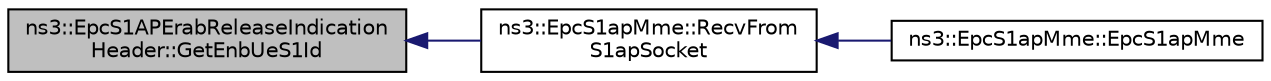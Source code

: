digraph "ns3::EpcS1APErabReleaseIndicationHeader::GetEnbUeS1Id"
{
  edge [fontname="Helvetica",fontsize="10",labelfontname="Helvetica",labelfontsize="10"];
  node [fontname="Helvetica",fontsize="10",shape=record];
  rankdir="LR";
  Node1 [label="ns3::EpcS1APErabReleaseIndication\lHeader::GetEnbUeS1Id",height=0.2,width=0.4,color="black", fillcolor="grey75", style="filled", fontcolor="black"];
  Node1 -> Node2 [dir="back",color="midnightblue",fontsize="10",style="solid"];
  Node2 [label="ns3::EpcS1apMme::RecvFrom\lS1apSocket",height=0.2,width=0.4,color="black", fillcolor="white", style="filled",URL="$d3/d9d/classns3_1_1EpcS1apMme.html#a453fdb57c550f0bbbf11a32658497d25"];
  Node2 -> Node3 [dir="back",color="midnightblue",fontsize="10",style="solid"];
  Node3 [label="ns3::EpcS1apMme::EpcS1apMme",height=0.2,width=0.4,color="black", fillcolor="white", style="filled",URL="$d3/d9d/classns3_1_1EpcS1apMme.html#aad79a5064c731d37eb48037d4d66fe13"];
}
